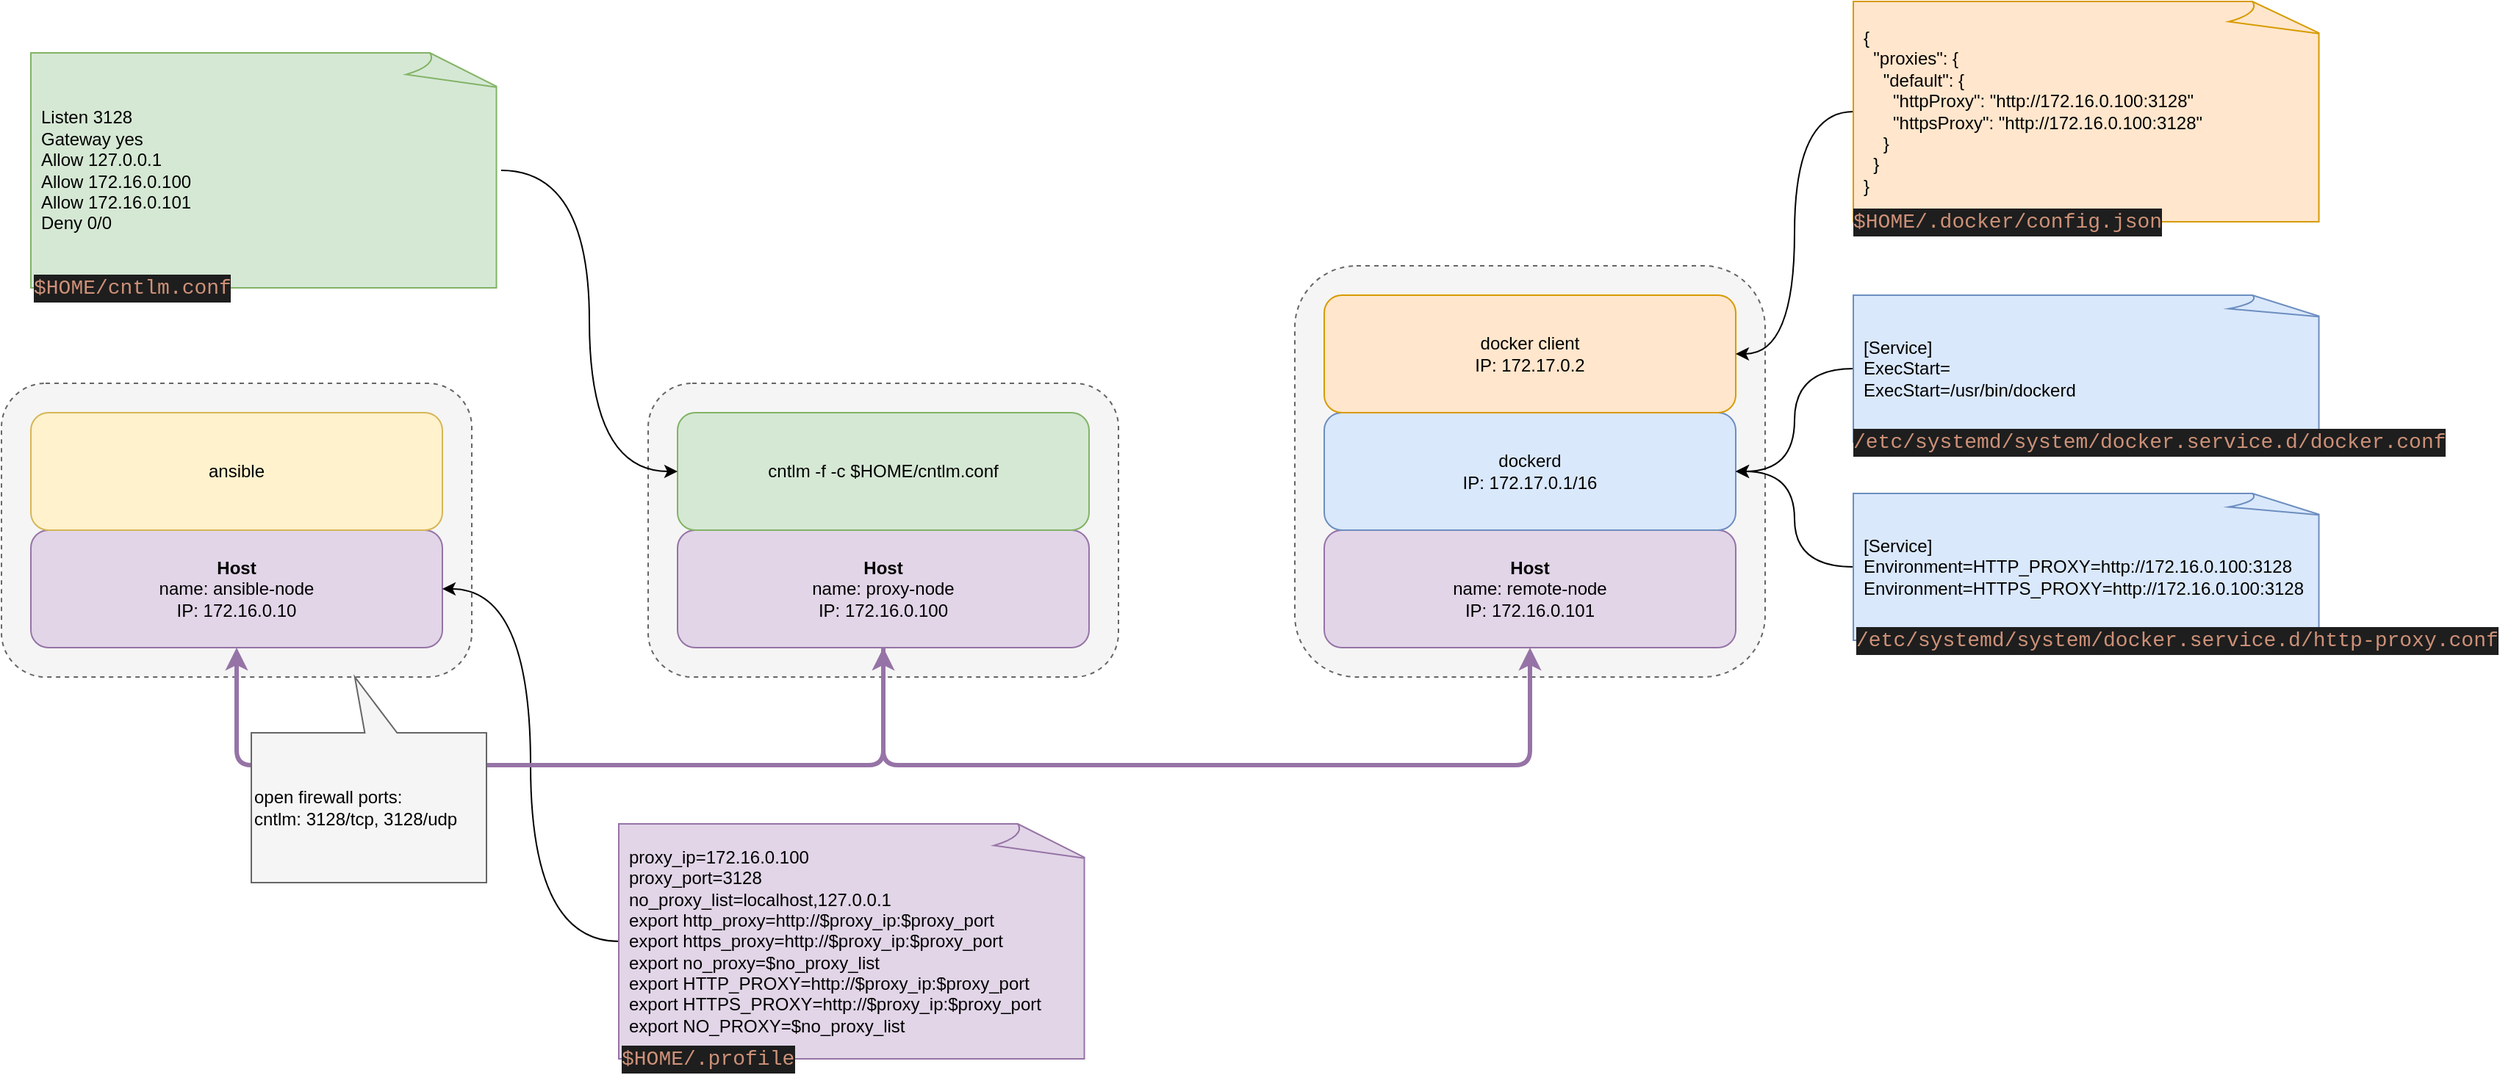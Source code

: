 <mxfile version="11.1.4" type="device"><diagram id="mufjLeXsWKGWuBtsrtn7" name="Page-1"><mxGraphModel dx="2204" dy="746" grid="1" gridSize="10" guides="1" tooltips="1" connect="1" arrows="1" fold="1" page="0" pageScale="1" pageWidth="827" pageHeight="1169" math="0" shadow="0"><root><mxCell id="0"/><mxCell id="1" parent="0"/><mxCell id="VEeZlTCw6x0XYQx7hDpJ-64" value="" style="rounded=1;whiteSpace=wrap;html=1;labelBackgroundColor=#ffffff;align=left;dashed=1;fillColor=#f5f5f5;strokeColor=#666666;fontColor=#333333;" parent="1" vertex="1"><mxGeometry x="460" y="340" width="320" height="280" as="geometry"/></mxCell><mxCell id="VEeZlTCw6x0XYQx7hDpJ-57" value="" style="rounded=1;whiteSpace=wrap;html=1;labelBackgroundColor=#ffffff;align=left;dashed=1;fillColor=#f5f5f5;strokeColor=#666666;fontColor=#333333;" parent="1" vertex="1"><mxGeometry x="20" y="420" width="320" height="200" as="geometry"/></mxCell><mxCell id="VEeZlTCw6x0XYQx7hDpJ-1" value="&lt;b&gt;Host&lt;/b&gt;&lt;br&gt;name: proxy-node&lt;br&gt;IP: 172.16.0.100" style="rounded=1;whiteSpace=wrap;html=1;fillColor=#e1d5e7;strokeColor=#9673a6;" parent="1" vertex="1"><mxGeometry x="40" y="520" width="280" height="80" as="geometry"/></mxCell><mxCell id="VEeZlTCw6x0XYQx7hDpJ-4" value="cntlm -f -c $HOME/cntlm.conf" style="rounded=1;whiteSpace=wrap;html=1;fillColor=#d5e8d4;strokeColor=#82b366;" parent="1" vertex="1"><mxGeometry x="40" y="440" width="280" height="80" as="geometry"/></mxCell><mxCell id="VEeZlTCw6x0XYQx7hDpJ-7" value="&lt;b&gt;Host&lt;/b&gt;&lt;br&gt;name: remote-node&lt;br&gt;IP: 172.16.0.101" style="rounded=1;whiteSpace=wrap;html=1;fillColor=#e1d5e7;strokeColor=#9673a6;" parent="1" vertex="1"><mxGeometry x="480" y="520" width="280" height="80" as="geometry"/></mxCell><mxCell id="VEeZlTCw6x0XYQx7hDpJ-8" value="dockerd&lt;br&gt;IP: 172.17.0.1/16" style="rounded=1;whiteSpace=wrap;html=1;fillColor=#dae8fc;strokeColor=#6c8ebf;" parent="1" vertex="1"><mxGeometry x="480" y="440" width="280" height="80" as="geometry"/></mxCell><mxCell id="VEeZlTCw6x0XYQx7hDpJ-9" value="docker client&lt;br&gt;IP: 172.17.0.2" style="rounded=1;whiteSpace=wrap;html=1;fillColor=#ffe6cc;strokeColor=#d79b00;" parent="1" vertex="1"><mxGeometry x="480" y="360" width="280" height="80" as="geometry"/></mxCell><mxCell id="VEeZlTCw6x0XYQx7hDpJ-32" value="" style="endArrow=classic;html=1;entryX=1;entryY=0.5;entryDx=0;entryDy=0;exitX=0;exitY=0.5;exitDx=0;exitDy=0;exitPerimeter=0;edgeStyle=orthogonalEdgeStyle;curved=1;" parent="1" source="VEeZlTCw6x0XYQx7hDpJ-13" target="VEeZlTCw6x0XYQx7hDpJ-8" edge="1"><mxGeometry width="50" height="50" relative="1" as="geometry"><mxPoint x="680" y="690" as="sourcePoint"/><mxPoint x="730" y="640" as="targetPoint"/></mxGeometry></mxCell><mxCell id="VEeZlTCw6x0XYQx7hDpJ-33" value="" style="endArrow=classic;html=1;entryX=1;entryY=0.5;entryDx=0;entryDy=0;exitX=0;exitY=0.5;exitDx=0;exitDy=0;exitPerimeter=0;edgeStyle=orthogonalEdgeStyle;curved=1;" parent="1" source="VEeZlTCw6x0XYQx7hDpJ-12" target="VEeZlTCw6x0XYQx7hDpJ-8" edge="1"><mxGeometry width="50" height="50" relative="1" as="geometry"><mxPoint x="850" y="445" as="sourcePoint"/><mxPoint x="770" y="490" as="targetPoint"/></mxGeometry></mxCell><mxCell id="VEeZlTCw6x0XYQx7hDpJ-35" value="" style="endArrow=classic;html=1;exitX=0;exitY=0.5;exitDx=0;exitDy=0;exitPerimeter=0;entryX=1;entryY=0.5;entryDx=0;entryDy=0;edgeStyle=orthogonalEdgeStyle;curved=1;" parent="1" source="VEeZlTCw6x0XYQx7hDpJ-19" target="VEeZlTCw6x0XYQx7hDpJ-9" edge="1"><mxGeometry width="50" height="50" relative="1" as="geometry"><mxPoint x="780" y="130" as="sourcePoint"/><mxPoint x="830" y="80" as="targetPoint"/></mxGeometry></mxCell><mxCell id="VEeZlTCw6x0XYQx7hDpJ-46" value="" style="endArrow=classic;html=1;entryX=0;entryY=0.5;entryDx=0;entryDy=0;exitX=1;exitY=0.5;exitDx=0;exitDy=0;exitPerimeter=0;edgeStyle=orthogonalEdgeStyle;curved=1;" parent="1" source="VEeZlTCw6x0XYQx7hDpJ-39" target="VEeZlTCw6x0XYQx7hDpJ-4" edge="1"><mxGeometry width="50" height="50" relative="1" as="geometry"><mxPoint x="-360" y="840" as="sourcePoint"/><mxPoint x="-310" y="790" as="targetPoint"/></mxGeometry></mxCell><mxCell id="VEeZlTCw6x0XYQx7hDpJ-51" value="" style="group" parent="1" vertex="1" connectable="0"><mxGeometry x="840" y="495" width="320" height="110" as="geometry"/></mxCell><mxCell id="VEeZlTCw6x0XYQx7hDpJ-13" value="[Service]&lt;br&gt;Environment=HTTP_PROXY=http://172.16.0.100:3128&lt;br&gt;Environment=HTTPS_PROXY=http://172.16.0.100:3128" style="whiteSpace=wrap;html=1;shape=mxgraph.basic.document;align=left;spacingLeft=5;fillColor=#dae8fc;strokeColor=#6c8ebf;" parent="VEeZlTCw6x0XYQx7hDpJ-51" vertex="1"><mxGeometry width="320" height="100" as="geometry"/></mxCell><mxCell id="VEeZlTCw6x0XYQx7hDpJ-15" value="&lt;div style=&quot;color: rgb(212 , 212 , 212) ; background-color: rgb(30 , 30 , 30) ; font-family: &amp;quot;consolas&amp;quot; , &amp;quot;courier new&amp;quot; , monospace ; font-size: 14px ; line-height: 19px ; white-space: pre&quot;&gt;&lt;span style=&quot;color: #ce9178&quot;&gt;/etc/systemd/system/docker.service.d/http-proxy.conf&lt;/span&gt;&lt;/div&gt;" style="text;html=1;strokeColor=none;fillColor=none;align=left;verticalAlign=middle;whiteSpace=wrap;rounded=0;spacing=2;labelBorderColor=none;" parent="VEeZlTCw6x0XYQx7hDpJ-51" vertex="1"><mxGeometry y="90" width="40" height="20" as="geometry"/></mxCell><mxCell id="VEeZlTCw6x0XYQx7hDpJ-52" value="" style="group" parent="1" vertex="1" connectable="0"><mxGeometry x="840" y="360" width="320" height="110" as="geometry"/></mxCell><mxCell id="VEeZlTCw6x0XYQx7hDpJ-12" value="[Service]&lt;br&gt;ExecStart=&lt;br&gt;ExecStart=/usr/bin/dockerd" style="whiteSpace=wrap;html=1;shape=mxgraph.basic.document;align=left;spacingLeft=5;fillColor=#dae8fc;strokeColor=#6c8ebf;" parent="VEeZlTCw6x0XYQx7hDpJ-52" vertex="1"><mxGeometry width="320" height="100" as="geometry"/></mxCell><mxCell id="VEeZlTCw6x0XYQx7hDpJ-24" value="" style="edgeStyle=orthogonalEdgeStyle;rounded=0;orthogonalLoop=1;jettySize=auto;html=1;" parent="VEeZlTCw6x0XYQx7hDpJ-52" source="VEeZlTCw6x0XYQx7hDpJ-14" edge="1"><mxGeometry relative="1" as="geometry"><mxPoint x="120" y="100" as="targetPoint"/></mxGeometry></mxCell><mxCell id="VEeZlTCw6x0XYQx7hDpJ-14" value="&lt;div style=&quot;color: rgb(212 , 212 , 212) ; background-color: rgb(30 , 30 , 30) ; font-family: &amp;#34;consolas&amp;#34; , &amp;#34;courier new&amp;#34; , monospace ; font-size: 14px ; line-height: 19px ; white-space: pre&quot;&gt;&lt;span style=&quot;color: #ce9178&quot;&gt;/etc/systemd/system/docker.service.d/docker.conf&lt;/span&gt;&lt;/div&gt;" style="text;html=1;strokeColor=none;fillColor=none;align=left;verticalAlign=middle;whiteSpace=wrap;rounded=0;spacing=0;" parent="VEeZlTCw6x0XYQx7hDpJ-52" vertex="1"><mxGeometry y="90" width="40" height="20" as="geometry"/></mxCell><mxCell id="VEeZlTCw6x0XYQx7hDpJ-53" value="" style="group" parent="1" vertex="1" connectable="0"><mxGeometry x="840" y="160" width="320" height="160" as="geometry"/></mxCell><mxCell id="VEeZlTCw6x0XYQx7hDpJ-19" value="{&lt;br&gt;&amp;nbsp; &quot;proxies&quot;: {&lt;br&gt;&amp;nbsp; &amp;nbsp; &quot;default&quot;: {&lt;br&gt;&amp;nbsp; &amp;nbsp; &amp;nbsp; &quot;httpProxy&quot;: &quot;http://172.16.0.100:3128&quot;&lt;br&gt;&amp;nbsp; &amp;nbsp; &amp;nbsp; &quot;httpsProxy&quot;: &quot;http://172.16.0.100:3128&quot;&lt;br&gt;&amp;nbsp; &amp;nbsp; }&lt;br&gt;&amp;nbsp; }&lt;br&gt;}" style="whiteSpace=wrap;html=1;shape=mxgraph.basic.document;align=left;spacingLeft=5;fillColor=#ffe6cc;strokeColor=#d79b00;" parent="VEeZlTCw6x0XYQx7hDpJ-53" vertex="1"><mxGeometry width="320" height="150" as="geometry"/></mxCell><mxCell id="VEeZlTCw6x0XYQx7hDpJ-20" value="&lt;div style=&quot;background-color: rgb(30 , 30 , 30) ; font-family: &amp;#34;consolas&amp;#34; , &amp;#34;courier new&amp;#34; , monospace ; font-size: 14px ; line-height: 19px ; white-space: pre&quot;&gt;&lt;font color=&quot;#ce9178&quot;&gt;$HOME/.docker/config.json&lt;/font&gt;&lt;/div&gt;" style="text;html=1;strokeColor=none;fillColor=none;align=left;verticalAlign=middle;whiteSpace=wrap;rounded=0;spacing=0;" parent="VEeZlTCw6x0XYQx7hDpJ-53" vertex="1"><mxGeometry y="140" width="38.788" height="20" as="geometry"/></mxCell><mxCell id="VEeZlTCw6x0XYQx7hDpJ-56" value="" style="group" parent="1" vertex="1" connectable="0"><mxGeometry x="-400" y="195" width="320" height="170" as="geometry"/></mxCell><mxCell id="VEeZlTCw6x0XYQx7hDpJ-39" value="Listen 3128&lt;br&gt;Gateway yes&lt;br&gt;Allow 127.0.0.1&lt;br&gt;Allow 172.16.0.100&lt;br&gt;Allow 172.16.0.101&lt;br&gt;Deny 0/0" style="whiteSpace=wrap;html=1;shape=mxgraph.basic.document;align=left;spacingLeft=5;fillColor=#d5e8d4;strokeColor=#82b366;" parent="VEeZlTCw6x0XYQx7hDpJ-56" vertex="1"><mxGeometry width="320" height="160" as="geometry"/></mxCell><mxCell id="VEeZlTCw6x0XYQx7hDpJ-40" value="&lt;div style=&quot;background-color: rgb(30 , 30 , 30) ; font-family: &amp;#34;consolas&amp;#34; , &amp;#34;courier new&amp;#34; , monospace ; font-size: 14px ; line-height: 19px ; white-space: pre&quot;&gt;&lt;font color=&quot;#ce9178&quot;&gt;$HOME/cntlm.conf&lt;/font&gt;&lt;/div&gt;" style="text;html=1;strokeColor=none;fillColor=none;align=left;verticalAlign=middle;whiteSpace=wrap;rounded=0;spacing=2;labelBorderColor=none;" parent="VEeZlTCw6x0XYQx7hDpJ-56" vertex="1"><mxGeometry y="150" width="40" height="20" as="geometry"/></mxCell><mxCell id="_7w9z-zs7S1bSIEZtoII-1" value="" style="rounded=1;whiteSpace=wrap;html=1;labelBackgroundColor=#ffffff;align=left;dashed=1;fillColor=#f5f5f5;strokeColor=#666666;fontColor=#333333;" vertex="1" parent="1"><mxGeometry x="-420" y="420" width="320" height="200" as="geometry"/></mxCell><mxCell id="_7w9z-zs7S1bSIEZtoII-2" value="&lt;b&gt;Host&lt;/b&gt;&lt;br&gt;name: ansible-node&lt;br&gt;IP: 172.16.0.10" style="rounded=1;whiteSpace=wrap;html=1;fillColor=#e1d5e7;strokeColor=#9673a6;" vertex="1" parent="1"><mxGeometry x="-400" y="520" width="280" height="80" as="geometry"/></mxCell><mxCell id="_7w9z-zs7S1bSIEZtoII-3" value="ansible" style="rounded=1;whiteSpace=wrap;html=1;fillColor=#fff2cc;strokeColor=#d6b656;" vertex="1" parent="1"><mxGeometry x="-400" y="440" width="280" height="80" as="geometry"/></mxCell><mxCell id="_7w9z-zs7S1bSIEZtoII-5" value="" style="endArrow=classic;html=1;entryX=1;entryY=0.5;entryDx=0;entryDy=0;exitX=0;exitY=0.5;exitDx=0;exitDy=0;exitPerimeter=0;edgeStyle=orthogonalEdgeStyle;curved=1;" edge="1" parent="1" source="_7w9z-zs7S1bSIEZtoII-7" target="_7w9z-zs7S1bSIEZtoII-2"><mxGeometry width="50" height="50" relative="1" as="geometry"><mxPoint x="-800" y="840" as="sourcePoint"/><mxPoint x="-750" y="790" as="targetPoint"/></mxGeometry></mxCell><mxCell id="_7w9z-zs7S1bSIEZtoII-6" value="" style="group" vertex="1" connectable="0" parent="1"><mxGeometry y="720" width="320" height="170" as="geometry"/></mxCell><mxCell id="_7w9z-zs7S1bSIEZtoII-7" value="proxy_ip=172.16.0.100&lt;br&gt;proxy_port=3128&lt;br&gt;no_proxy_list=localhost,127.0.0.1&lt;br&gt;export http_proxy=http://$proxy_ip:$proxy_port&lt;br&gt;export&amp;nbsp;https_proxy=http://$proxy_ip:$proxy_port&lt;br&gt;export&amp;nbsp;no_proxy=$no_proxy_list&lt;br&gt;export&amp;nbsp;HTTP_PROXY=http://$proxy_ip:$proxy_port&lt;br&gt;export&amp;nbsp;HTTPS_PROXY=http://$proxy_ip:$proxy_port&lt;br&gt;export&amp;nbsp;NO_PROXY=$no_proxy_list" style="whiteSpace=wrap;html=1;shape=mxgraph.basic.document;align=left;spacingLeft=5;fillColor=#e1d5e7;strokeColor=#9673a6;" vertex="1" parent="_7w9z-zs7S1bSIEZtoII-6"><mxGeometry width="320" height="160" as="geometry"/></mxCell><mxCell id="_7w9z-zs7S1bSIEZtoII-8" value="&lt;div style=&quot;background-color: rgb(30 , 30 , 30) ; font-family: &amp;#34;consolas&amp;#34; , &amp;#34;courier new&amp;#34; , monospace ; font-size: 14px ; line-height: 19px ; white-space: pre&quot;&gt;&lt;font color=&quot;#ce9178&quot;&gt;$HOME/.profile&lt;/font&gt;&lt;/div&gt;" style="text;html=1;strokeColor=none;fillColor=none;align=left;verticalAlign=middle;whiteSpace=wrap;rounded=0;spacing=2;labelBorderColor=none;" vertex="1" parent="_7w9z-zs7S1bSIEZtoII-6"><mxGeometry y="150" width="40" height="20" as="geometry"/></mxCell><mxCell id="_7w9z-zs7S1bSIEZtoII-13" value="" style="endArrow=classic;html=1;entryX=0.5;entryY=1;entryDx=0;entryDy=0;exitX=0.5;exitY=1;exitDx=0;exitDy=0;fillColor=#e1d5e7;strokeColor=#9673a6;strokeWidth=3;startArrow=classic;startFill=1;" edge="1" parent="1" source="VEeZlTCw6x0XYQx7hDpJ-7" target="VEeZlTCw6x0XYQx7hDpJ-1"><mxGeometry width="50" height="50" relative="1" as="geometry"><mxPoint x="490" y="570" as="sourcePoint"/><mxPoint x="330" y="570" as="targetPoint"/><Array as="points"><mxPoint x="620" y="680"/><mxPoint x="180" y="680"/></Array></mxGeometry></mxCell><mxCell id="VEeZlTCw6x0XYQx7hDpJ-10" value="" style="endArrow=classic;html=1;entryX=0.5;entryY=1;entryDx=0;entryDy=0;exitX=0.5;exitY=1;exitDx=0;exitDy=0;fillColor=#e1d5e7;strokeColor=#9673a6;strokeWidth=3;" parent="1" source="VEeZlTCw6x0XYQx7hDpJ-1" target="_7w9z-zs7S1bSIEZtoII-2" edge="1"><mxGeometry width="50" height="50" relative="1" as="geometry"><mxPoint x="-240" y="670" as="sourcePoint"/><mxPoint x="-190" y="620" as="targetPoint"/><Array as="points"><mxPoint x="180" y="680"/><mxPoint x="-260" y="680"/></Array></mxGeometry></mxCell><mxCell id="_7w9z-zs7S1bSIEZtoII-12" value="&lt;span style=&quot;color: rgb(0 , 0 , 0) ; white-space: normal&quot;&gt;open firewall ports:&lt;/span&gt;&lt;br style=&quot;color: rgb(0 , 0 , 0) ; white-space: normal&quot;&gt;&lt;span style=&quot;color: rgb(0 , 0 , 0) ; white-space: normal&quot;&gt;cntlm: 3128/tcp, 3128/udp&lt;/span&gt;" style="shape=callout;whiteSpace=wrap;html=1;perimeter=calloutPerimeter;labelBackgroundColor=none;align=left;fillColor=#f5f5f5;strokeColor=#666666;flipH=1;flipV=1;position2=0.56;base=22;size=38;position=0.38;fontColor=#333333;" vertex="1" parent="1"><mxGeometry x="-250" y="620" width="160" height="140" as="geometry"/></mxCell></root></mxGraphModel></diagram></mxfile>